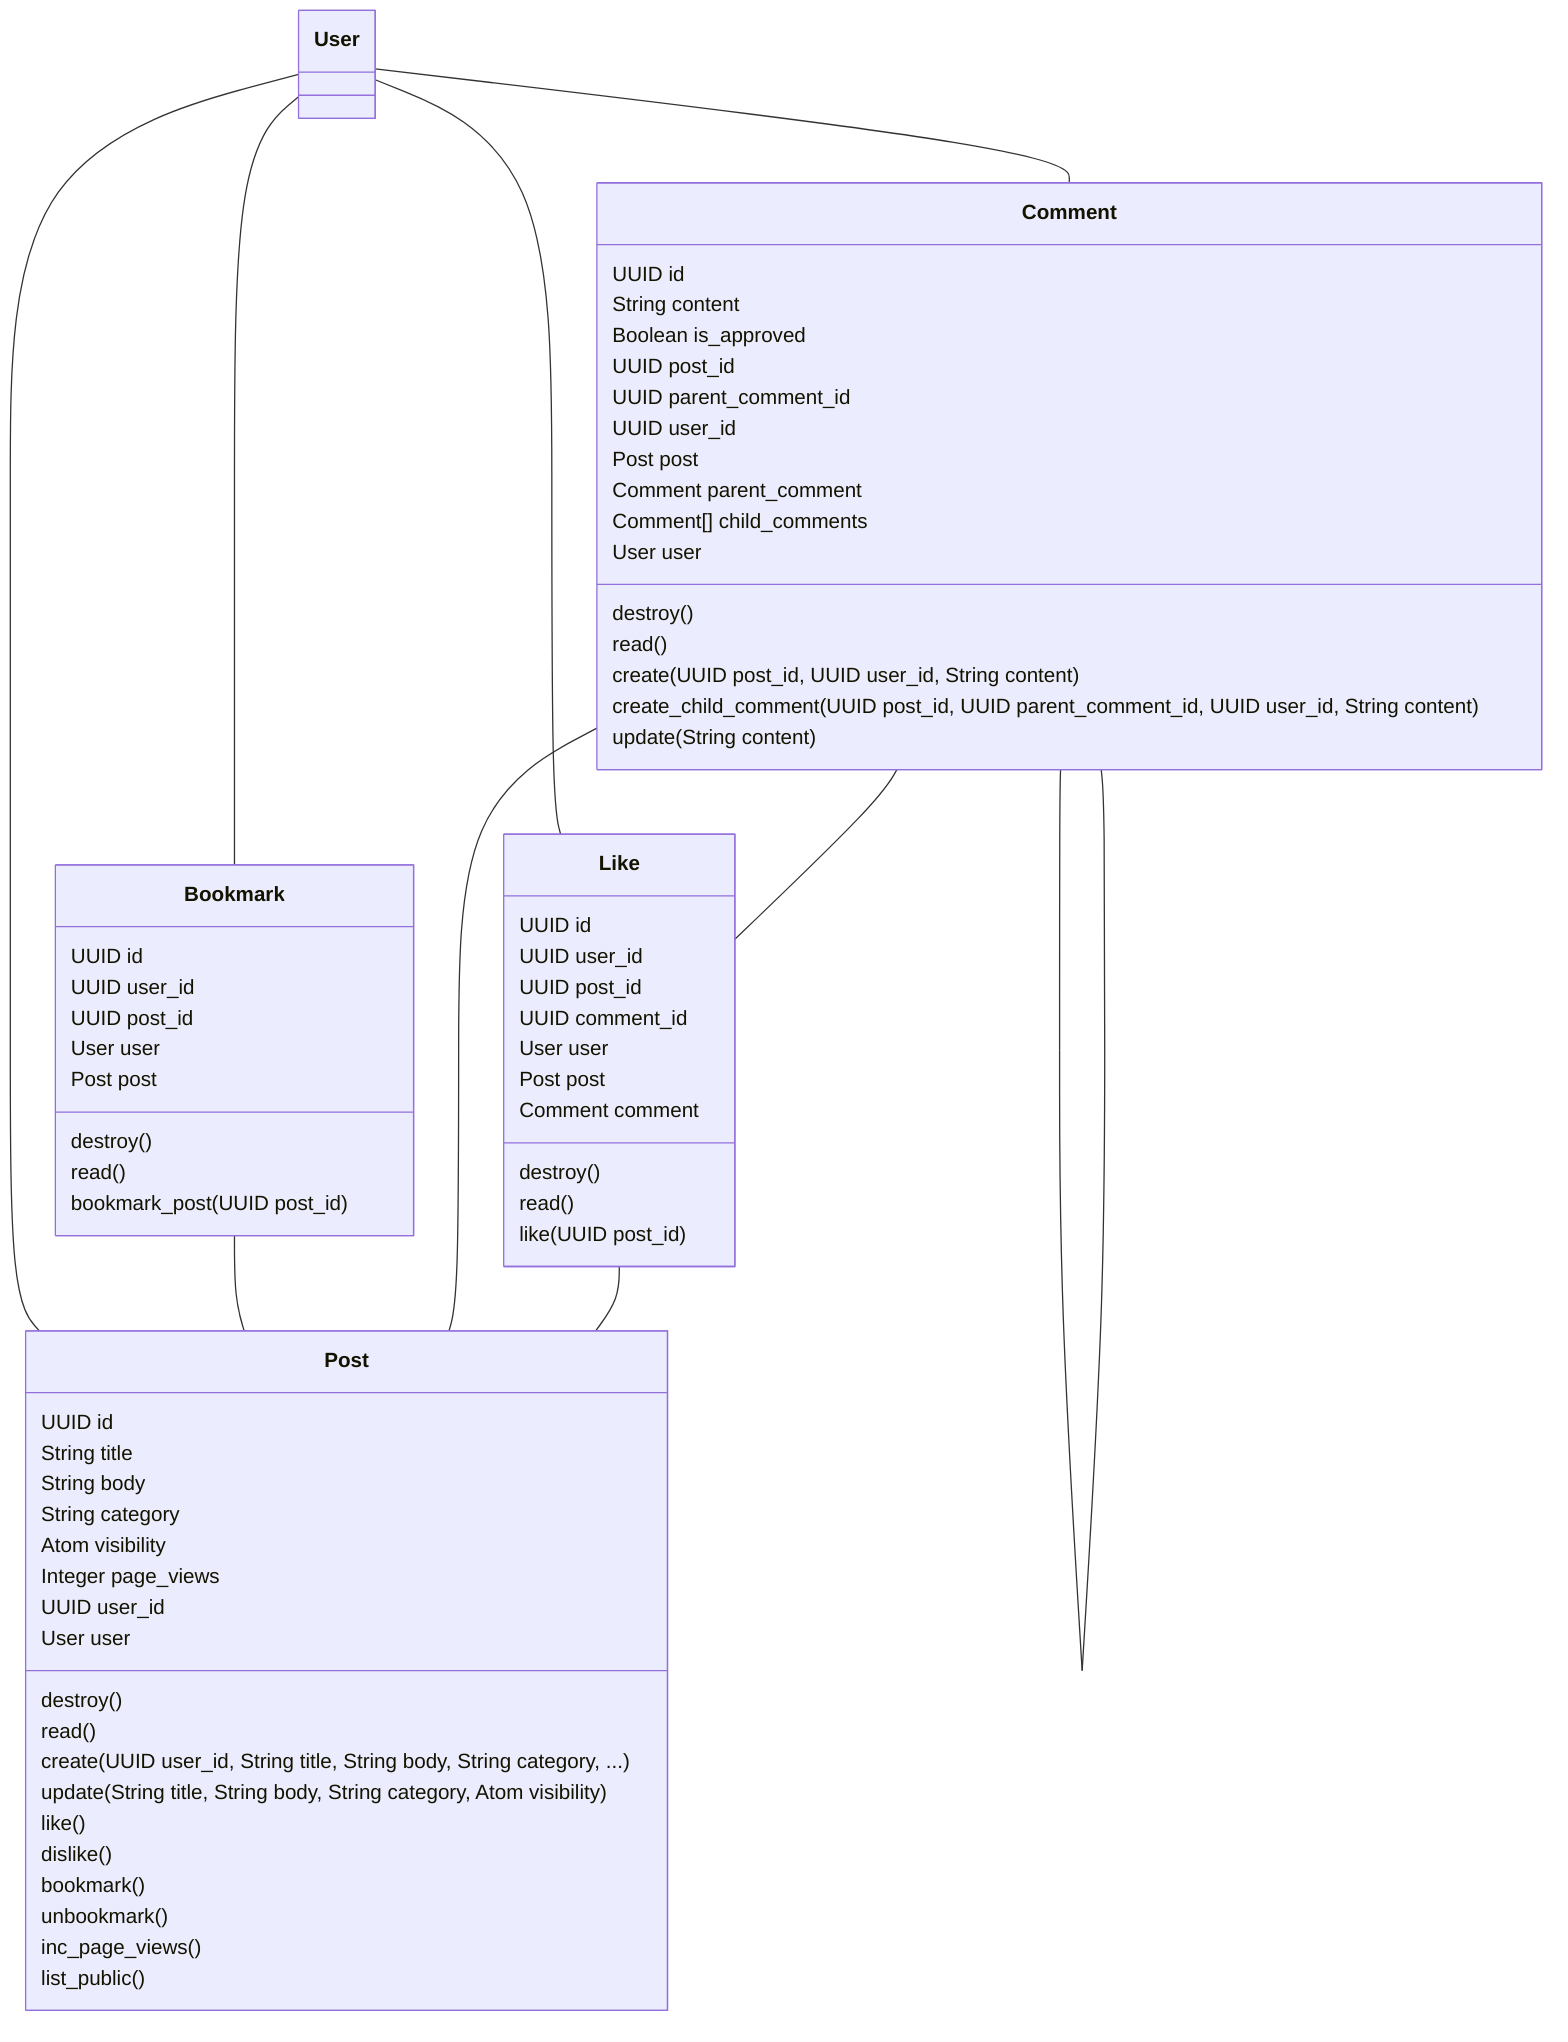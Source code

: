 classDiagram
    class Post {
        UUID id
        String title
        String body
        String category
        Atom visibility
        Integer page_views
        UUID user_id
        User user
        destroy()
        read()
        create(UUID user_id, String title, String body, String category, ...)
        update(String title, String body, String category, Atom visibility)
        like()
        dislike()
        bookmark()
        unbookmark()
        inc_page_views()
        list_public()
    }
    class Comment {
        UUID id
        String content
        Boolean is_approved
        UUID post_id
        UUID parent_comment_id
        UUID user_id
        Post post
        Comment parent_comment
        Comment[] child_comments
        User user
        destroy()
        read()
        create(UUID post_id, UUID user_id, String content)
        create_child_comment(UUID post_id, UUID parent_comment_id, UUID user_id, String content)
        update(String content)
    }
    class Like {
        UUID id
        UUID user_id
        UUID post_id
        UUID comment_id
        User user
        Post post
        Comment comment
        destroy()
        read()
        like(UUID post_id)
    }
    class Bookmark {
        UUID id
        UUID user_id
        UUID post_id
        User user
        Post post
        destroy()
        read()
        bookmark_post(UUID post_id)
    }

    User -- Bookmark
    User -- Comment
    User -- Like
    User -- Post
    Bookmark -- Post
    Comment -- Comment
    Comment -- Like
    Comment -- Post
    Like -- Post